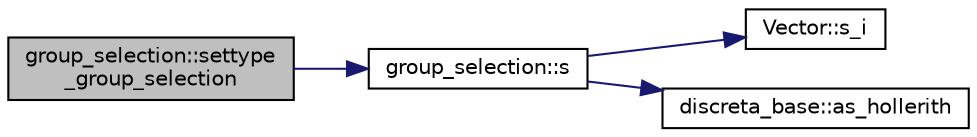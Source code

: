 digraph "group_selection::settype_group_selection"
{
  edge [fontname="Helvetica",fontsize="10",labelfontname="Helvetica",labelfontsize="10"];
  node [fontname="Helvetica",fontsize="10",shape=record];
  rankdir="LR";
  Node1007 [label="group_selection::settype\l_group_selection",height=0.2,width=0.4,color="black", fillcolor="grey75", style="filled", fontcolor="black"];
  Node1007 -> Node1008 [color="midnightblue",fontsize="10",style="solid",fontname="Helvetica"];
  Node1008 [label="group_selection::s",height=0.2,width=0.4,color="black", fillcolor="white", style="filled",URL="$d6/db0/classgroup__selection.html#a686cb0c6a3a040796b112b8007ea8223"];
  Node1008 -> Node1009 [color="midnightblue",fontsize="10",style="solid",fontname="Helvetica"];
  Node1009 [label="Vector::s_i",height=0.2,width=0.4,color="black", fillcolor="white", style="filled",URL="$d5/db2/class_vector.html#a1c4fe1752523df8119f70dd550244871"];
  Node1008 -> Node1010 [color="midnightblue",fontsize="10",style="solid",fontname="Helvetica"];
  Node1010 [label="discreta_base::as_hollerith",height=0.2,width=0.4,color="black", fillcolor="white", style="filled",URL="$d7/d71/classdiscreta__base.html#a3e66f82711f314710107e2f29e589690"];
}
